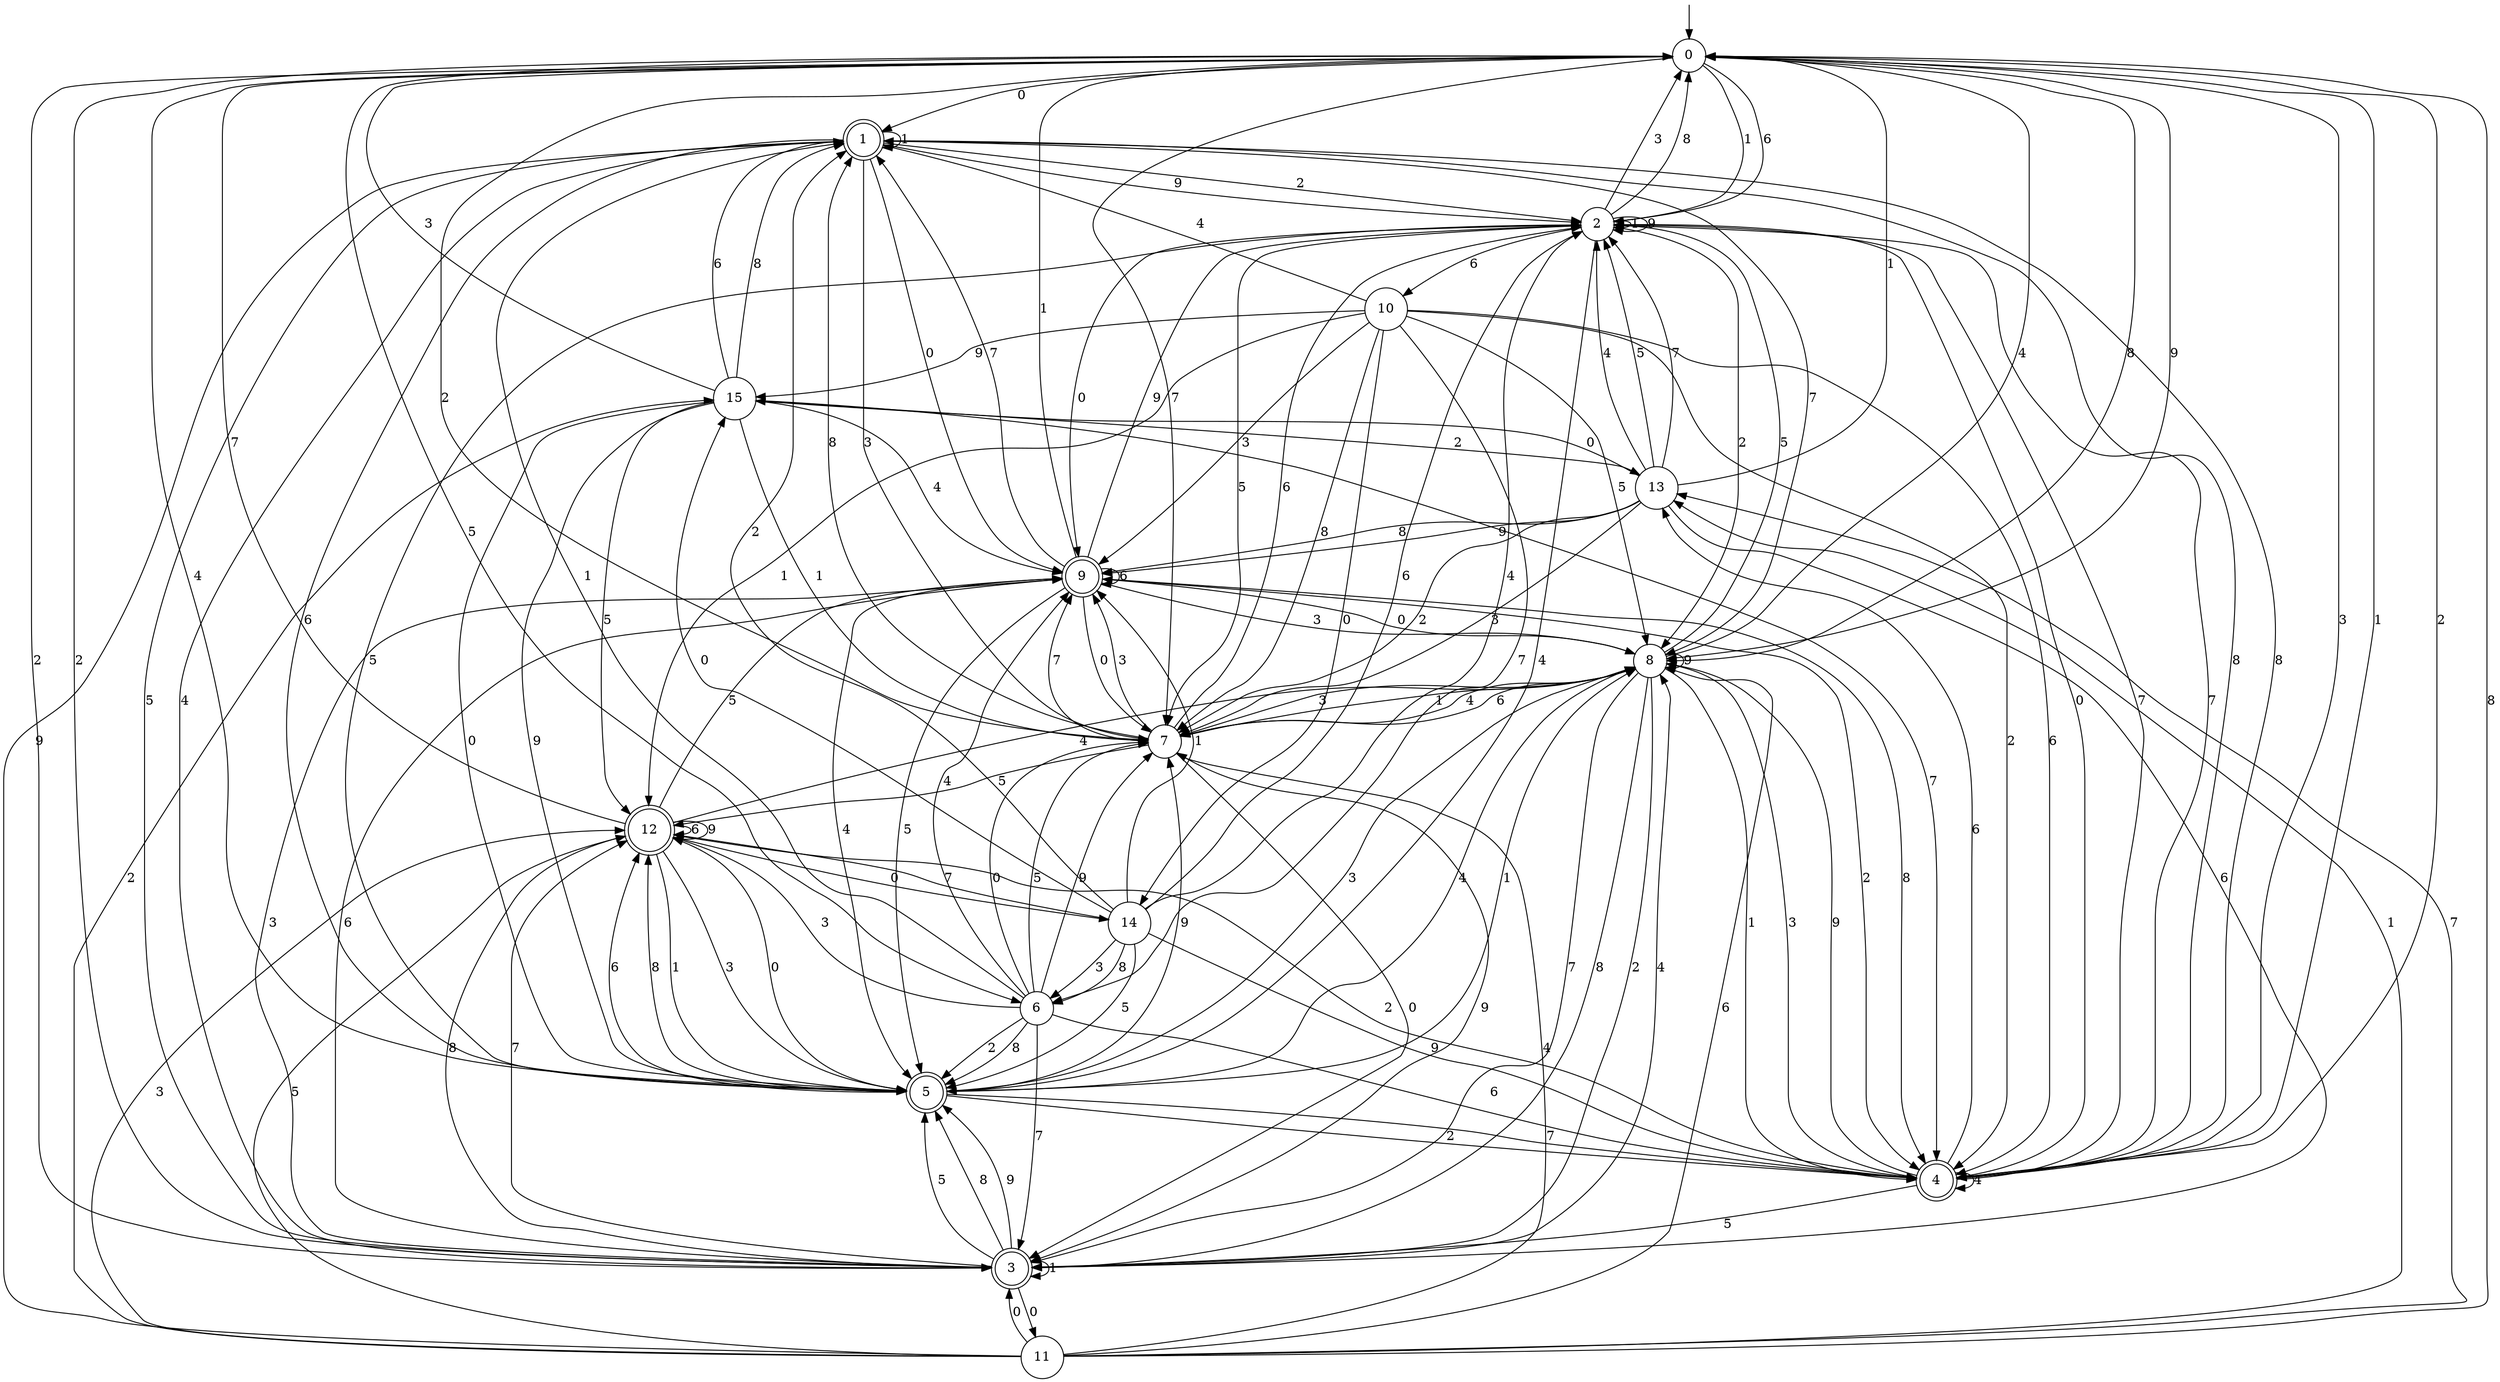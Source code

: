 digraph g {

	s0 [shape="circle" label="0"];
	s1 [shape="doublecircle" label="1"];
	s2 [shape="circle" label="2"];
	s3 [shape="doublecircle" label="3"];
	s4 [shape="doublecircle" label="4"];
	s5 [shape="doublecircle" label="5"];
	s6 [shape="circle" label="6"];
	s7 [shape="circle" label="7"];
	s8 [shape="circle" label="8"];
	s9 [shape="doublecircle" label="9"];
	s10 [shape="circle" label="10"];
	s11 [shape="circle" label="11"];
	s12 [shape="doublecircle" label="12"];
	s13 [shape="circle" label="13"];
	s14 [shape="circle" label="14"];
	s15 [shape="circle" label="15"];
	s0 -> s1 [label="0"];
	s0 -> s2 [label="1"];
	s0 -> s3 [label="2"];
	s0 -> s4 [label="3"];
	s0 -> s5 [label="4"];
	s0 -> s6 [label="5"];
	s0 -> s2 [label="6"];
	s0 -> s7 [label="7"];
	s0 -> s8 [label="8"];
	s0 -> s8 [label="9"];
	s1 -> s9 [label="0"];
	s1 -> s1 [label="1"];
	s1 -> s2 [label="2"];
	s1 -> s7 [label="3"];
	s1 -> s3 [label="4"];
	s1 -> s3 [label="5"];
	s1 -> s5 [label="6"];
	s1 -> s8 [label="7"];
	s1 -> s4 [label="8"];
	s1 -> s2 [label="9"];
	s2 -> s9 [label="0"];
	s2 -> s2 [label="1"];
	s2 -> s8 [label="2"];
	s2 -> s0 [label="3"];
	s2 -> s5 [label="4"];
	s2 -> s7 [label="5"];
	s2 -> s10 [label="6"];
	s2 -> s4 [label="7"];
	s2 -> s0 [label="8"];
	s2 -> s2 [label="9"];
	s3 -> s11 [label="0"];
	s3 -> s3 [label="1"];
	s3 -> s0 [label="2"];
	s3 -> s9 [label="3"];
	s3 -> s8 [label="4"];
	s3 -> s5 [label="5"];
	s3 -> s9 [label="6"];
	s3 -> s12 [label="7"];
	s3 -> s5 [label="8"];
	s3 -> s5 [label="9"];
	s4 -> s2 [label="0"];
	s4 -> s0 [label="1"];
	s4 -> s0 [label="2"];
	s4 -> s8 [label="3"];
	s4 -> s4 [label="4"];
	s4 -> s3 [label="5"];
	s4 -> s13 [label="6"];
	s4 -> s2 [label="7"];
	s4 -> s1 [label="8"];
	s4 -> s8 [label="9"];
	s5 -> s12 [label="0"];
	s5 -> s8 [label="1"];
	s5 -> s4 [label="2"];
	s5 -> s8 [label="3"];
	s5 -> s8 [label="4"];
	s5 -> s2 [label="5"];
	s5 -> s12 [label="6"];
	s5 -> s4 [label="7"];
	s5 -> s12 [label="8"];
	s5 -> s7 [label="9"];
	s6 -> s7 [label="0"];
	s6 -> s1 [label="1"];
	s6 -> s5 [label="2"];
	s6 -> s12 [label="3"];
	s6 -> s9 [label="4"];
	s6 -> s7 [label="5"];
	s6 -> s4 [label="6"];
	s6 -> s3 [label="7"];
	s6 -> s5 [label="8"];
	s6 -> s7 [label="9"];
	s7 -> s3 [label="0"];
	s7 -> s8 [label="1"];
	s7 -> s0 [label="2"];
	s7 -> s9 [label="3"];
	s7 -> s8 [label="4"];
	s7 -> s12 [label="5"];
	s7 -> s2 [label="6"];
	s7 -> s9 [label="7"];
	s7 -> s1 [label="8"];
	s7 -> s3 [label="9"];
	s8 -> s9 [label="0"];
	s8 -> s4 [label="1"];
	s8 -> s3 [label="2"];
	s8 -> s7 [label="3"];
	s8 -> s0 [label="4"];
	s8 -> s2 [label="5"];
	s8 -> s7 [label="6"];
	s8 -> s3 [label="7"];
	s8 -> s3 [label="8"];
	s8 -> s8 [label="9"];
	s9 -> s7 [label="0"];
	s9 -> s0 [label="1"];
	s9 -> s4 [label="2"];
	s9 -> s8 [label="3"];
	s9 -> s5 [label="4"];
	s9 -> s5 [label="5"];
	s9 -> s9 [label="6"];
	s9 -> s1 [label="7"];
	s9 -> s4 [label="8"];
	s9 -> s2 [label="9"];
	s10 -> s14 [label="0"];
	s10 -> s12 [label="1"];
	s10 -> s4 [label="2"];
	s10 -> s9 [label="3"];
	s10 -> s1 [label="4"];
	s10 -> s8 [label="5"];
	s10 -> s4 [label="6"];
	s10 -> s6 [label="7"];
	s10 -> s7 [label="8"];
	s10 -> s15 [label="9"];
	s11 -> s3 [label="0"];
	s11 -> s13 [label="1"];
	s11 -> s15 [label="2"];
	s11 -> s12 [label="3"];
	s11 -> s7 [label="4"];
	s11 -> s12 [label="5"];
	s11 -> s8 [label="6"];
	s11 -> s13 [label="7"];
	s11 -> s0 [label="8"];
	s11 -> s1 [label="9"];
	s12 -> s14 [label="0"];
	s12 -> s5 [label="1"];
	s12 -> s4 [label="2"];
	s12 -> s5 [label="3"];
	s12 -> s8 [label="4"];
	s12 -> s9 [label="5"];
	s12 -> s12 [label="6"];
	s12 -> s0 [label="7"];
	s12 -> s3 [label="8"];
	s12 -> s12 [label="9"];
	s13 -> s15 [label="0"];
	s13 -> s0 [label="1"];
	s13 -> s7 [label="2"];
	s13 -> s7 [label="3"];
	s13 -> s2 [label="4"];
	s13 -> s2 [label="5"];
	s13 -> s3 [label="6"];
	s13 -> s2 [label="7"];
	s13 -> s9 [label="8"];
	s13 -> s9 [label="9"];
	s14 -> s15 [label="0"];
	s14 -> s9 [label="1"];
	s14 -> s1 [label="2"];
	s14 -> s6 [label="3"];
	s14 -> s2 [label="4"];
	s14 -> s5 [label="5"];
	s14 -> s2 [label="6"];
	s14 -> s12 [label="7"];
	s14 -> s6 [label="8"];
	s14 -> s4 [label="9"];
	s15 -> s5 [label="0"];
	s15 -> s7 [label="1"];
	s15 -> s13 [label="2"];
	s15 -> s0 [label="3"];
	s15 -> s9 [label="4"];
	s15 -> s12 [label="5"];
	s15 -> s1 [label="6"];
	s15 -> s4 [label="7"];
	s15 -> s1 [label="8"];
	s15 -> s5 [label="9"];

__start0 [label="" shape="none" width="0" height="0"];
__start0 -> s0;

}
